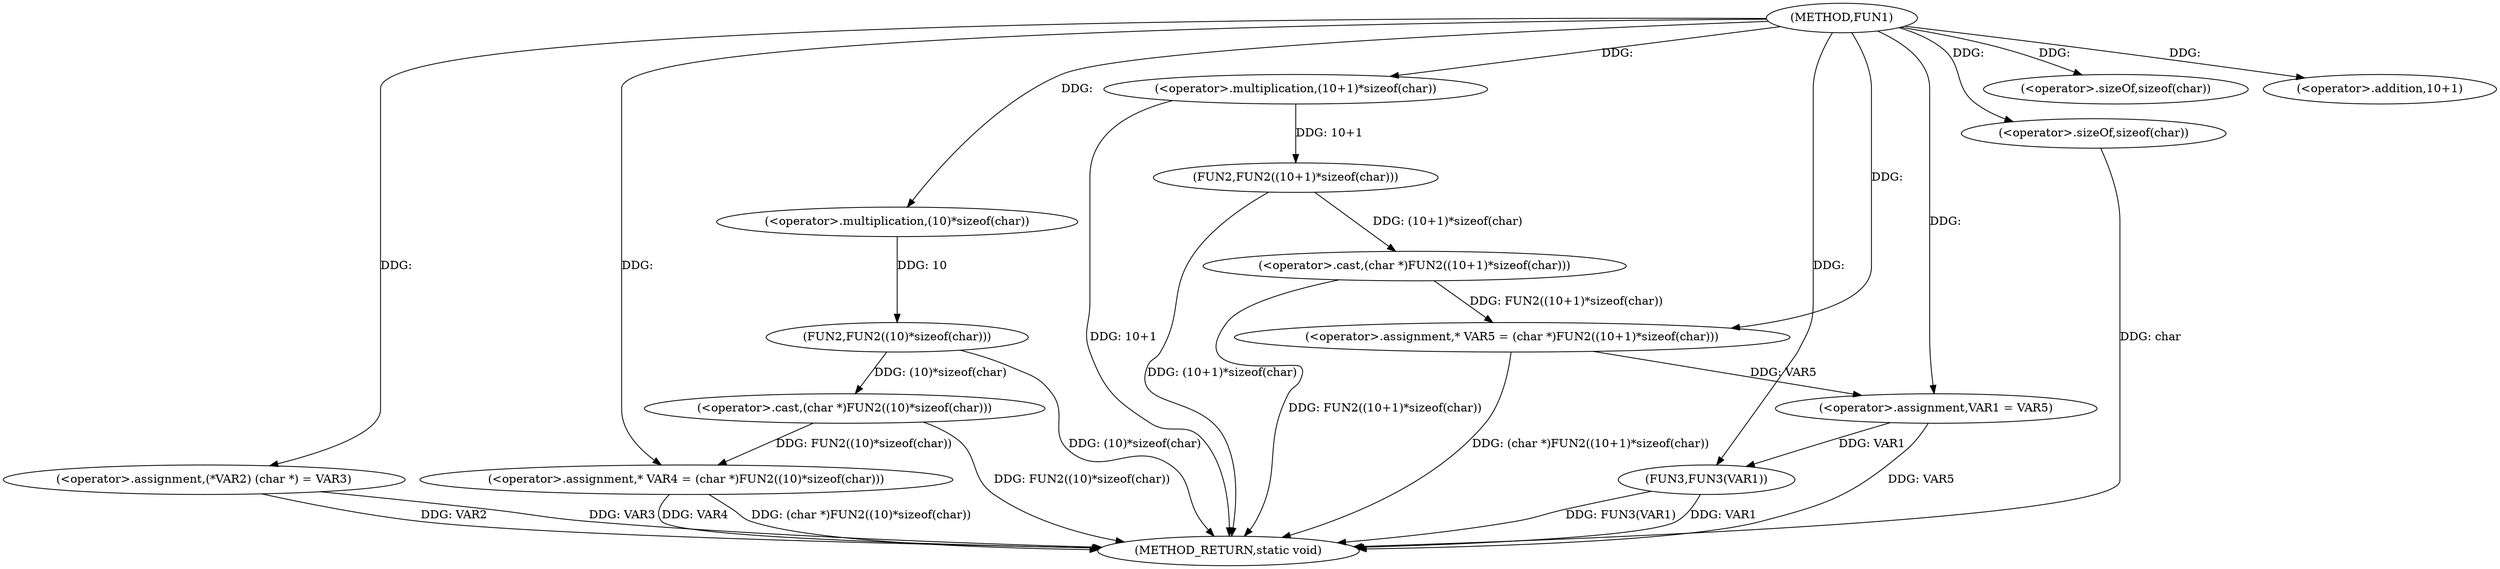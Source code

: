 digraph FUN1 {  
"1000100" [label = "(METHOD,FUN1)" ]
"1000134" [label = "(METHOD_RETURN,static void)" ]
"1000104" [label = "(<operator>.assignment,(*VAR2) (char *) = VAR3)" ]
"1000108" [label = "(<operator>.assignment,* VAR4 = (char *)FUN2((10)*sizeof(char)))" ]
"1000110" [label = "(<operator>.cast,(char *)FUN2((10)*sizeof(char)))" ]
"1000112" [label = "(FUN2,FUN2((10)*sizeof(char)))" ]
"1000113" [label = "(<operator>.multiplication,(10)*sizeof(char))" ]
"1000115" [label = "(<operator>.sizeOf,sizeof(char))" ]
"1000118" [label = "(<operator>.assignment,* VAR5 = (char *)FUN2((10+1)*sizeof(char)))" ]
"1000120" [label = "(<operator>.cast,(char *)FUN2((10+1)*sizeof(char)))" ]
"1000122" [label = "(FUN2,FUN2((10+1)*sizeof(char)))" ]
"1000123" [label = "(<operator>.multiplication,(10+1)*sizeof(char))" ]
"1000124" [label = "(<operator>.addition,10+1)" ]
"1000127" [label = "(<operator>.sizeOf,sizeof(char))" ]
"1000129" [label = "(<operator>.assignment,VAR1 = VAR5)" ]
"1000132" [label = "(FUN3,FUN3(VAR1))" ]
  "1000104" -> "1000134"  [ label = "DDG: VAR2"] 
  "1000120" -> "1000134"  [ label = "DDG: FUN2((10+1)*sizeof(char))"] 
  "1000127" -> "1000134"  [ label = "DDG: char"] 
  "1000122" -> "1000134"  [ label = "DDG: (10+1)*sizeof(char)"] 
  "1000132" -> "1000134"  [ label = "DDG: FUN3(VAR1)"] 
  "1000132" -> "1000134"  [ label = "DDG: VAR1"] 
  "1000110" -> "1000134"  [ label = "DDG: FUN2((10)*sizeof(char))"] 
  "1000112" -> "1000134"  [ label = "DDG: (10)*sizeof(char)"] 
  "1000108" -> "1000134"  [ label = "DDG: (char *)FUN2((10)*sizeof(char))"] 
  "1000118" -> "1000134"  [ label = "DDG: (char *)FUN2((10+1)*sizeof(char))"] 
  "1000104" -> "1000134"  [ label = "DDG: VAR3"] 
  "1000108" -> "1000134"  [ label = "DDG: VAR4"] 
  "1000129" -> "1000134"  [ label = "DDG: VAR5"] 
  "1000123" -> "1000134"  [ label = "DDG: 10+1"] 
  "1000100" -> "1000104"  [ label = "DDG: "] 
  "1000110" -> "1000108"  [ label = "DDG: FUN2((10)*sizeof(char))"] 
  "1000100" -> "1000108"  [ label = "DDG: "] 
  "1000112" -> "1000110"  [ label = "DDG: (10)*sizeof(char)"] 
  "1000113" -> "1000112"  [ label = "DDG: 10"] 
  "1000100" -> "1000113"  [ label = "DDG: "] 
  "1000100" -> "1000115"  [ label = "DDG: "] 
  "1000120" -> "1000118"  [ label = "DDG: FUN2((10+1)*sizeof(char))"] 
  "1000100" -> "1000118"  [ label = "DDG: "] 
  "1000122" -> "1000120"  [ label = "DDG: (10+1)*sizeof(char)"] 
  "1000123" -> "1000122"  [ label = "DDG: 10+1"] 
  "1000100" -> "1000123"  [ label = "DDG: "] 
  "1000100" -> "1000124"  [ label = "DDG: "] 
  "1000100" -> "1000127"  [ label = "DDG: "] 
  "1000118" -> "1000129"  [ label = "DDG: VAR5"] 
  "1000100" -> "1000129"  [ label = "DDG: "] 
  "1000129" -> "1000132"  [ label = "DDG: VAR1"] 
  "1000100" -> "1000132"  [ label = "DDG: "] 
}
